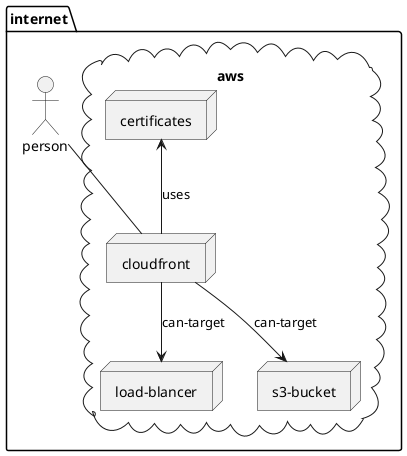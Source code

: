 @startuml
package internet {
    actor person

    cloud aws {
        node cloudfront {

        }

        node certificates {

        }

        node loadBalancer as "load-blancer"
        node s3Bucket as "s3-bucket"
        
        cloudfront --> loadBalancer: can-target
        cloudfront --> s3Bucket: can-target
        certificates <-- cloudfront: uses
    }

    person -- cloudfront
}
@enduml